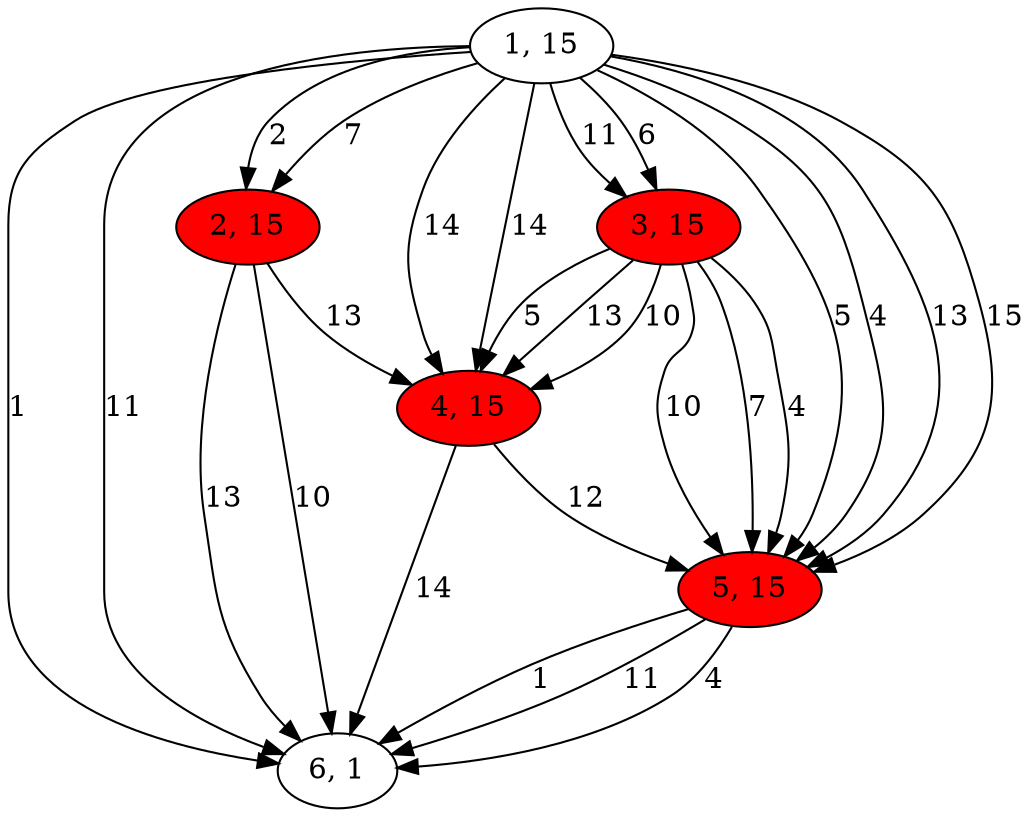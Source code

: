 digraph G{
1[label="1, 15"]
2[label="2, 15"]
3[label="3, 15"]
4[label="4, 15"]
5[label="5, 15"]
6[label="6, 1"]
1->5[label="5"]
1->3[label="11"]
1->2[label="2"]
1->5[label="4"]
1->5[label="13"]
1->6[label="1"]
1->4[label="14"]
1->6[label="11"]
1->4[label="14"]
1->5[label="15"]
1->3[label="6"]
1->2[label="7"]
2[style = filled,fillcolor=red]
2->6[label="13"]
2->6[label="10"]
2->4[label="13"]
3[style = filled,fillcolor=red]
3->4[label="13"]
3->5[label="10"]
3->5[label="7"]
3->5[label="4"]
3->4[label="10"]
3->4[label="5"]
4[style = filled,fillcolor=red]
4->5[label="12"]
4->6[label="14"]
5[style = filled,fillcolor=red]
5->6[label="11"]
5->6[label="4"]
5->6[label="1"]
}
